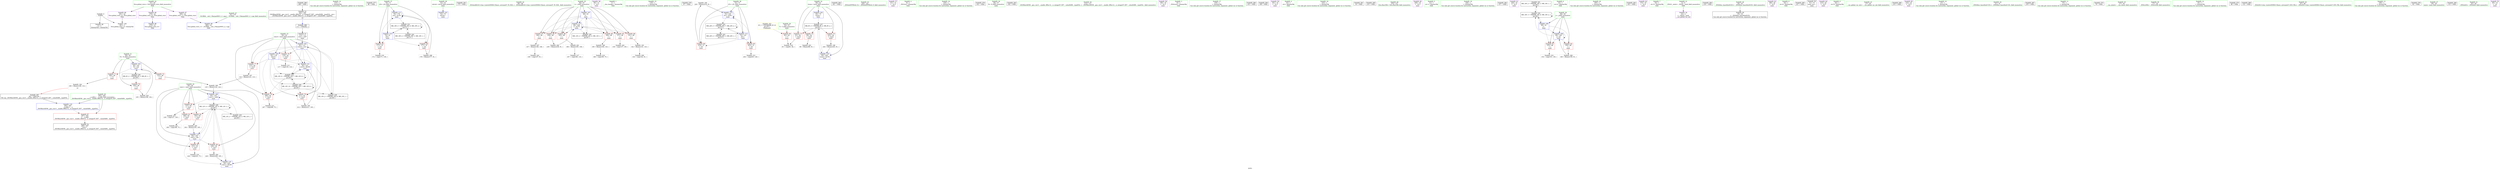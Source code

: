 digraph "SVFG" {
	label="SVFG";

	Node0x564809b90a60 [shape=record,color=grey,label="{NodeID: 0\nNullPtr}"];
	Node0x564809b90a60 -> Node0x564809bae420[style=solid];
	Node0x564809b90a60 -> Node0x564809badfb0[style=solid];
	Node0x564809badce0 [shape=record,color=red,label="{NodeID: 97\n267\<--264\n\<--__x.addr\n_ZSt5floorIiEN9__gnu_cxx11__enable_ifIXsr12__is_integerIT_EE7__valueEdE6__typeES2_\n}"];
	Node0x564809badce0 -> Node0x564809bae7c0[style=solid];
	Node0x564809b914a0 [shape=record,color=green,label="{NodeID: 14\n110\<--1\n\<--dummyObj\nCan only get source location for instruction, argument, global var or function.}"];
	Node0x564809bd6380 [shape=record,color=black,label="{NodeID: 277\n96 = PHI()\n}"];
	Node0x564809bb0f40 [shape=record,color=grey,label="{NodeID: 194\n109 = Binary(108, 110, )\n|{<s0>10}}"];
	Node0x564809bb0f40:s0 -> Node0x564809bd79a0[style=solid,color=red];
	Node0x564809bad8b0 [shape=record,color=blue,label="{NodeID: 111\n70\<--178\nj32\<--inc38\nmain\n}"];
	Node0x564809bad8b0 -> Node0x564809bb09a0[style=dashed];
	Node0x564809bad8b0 -> Node0x564809bb0a70[style=dashed];
	Node0x564809bad8b0 -> Node0x564809bad8b0[style=dashed];
	Node0x564809bad8b0 -> Node0x564809bc25c0[style=dashed];
	Node0x564809bac280 [shape=record,color=green,label="{NodeID: 28\n52\<--53\nretval\<--retval_field_insensitive\nmain\n}"];
	Node0x564809bac280 -> Node0x564809bae0b0[style=solid];
	Node0x564809bd73d0 [shape=record,color=black,label="{NodeID: 291\n175 = PHI()\n}"];
	Node0x564809bb9170 [shape=record,color=grey,label="{NodeID: 208\n178 = Binary(177, 91, )\n}"];
	Node0x564809bb9170 -> Node0x564809bad8b0[style=solid];
	Node0x564809bace30 [shape=record,color=green,label="{NodeID: 42\n98\<--99\n_ZSt4endlIcSt11char_traitsIcEERSt13basic_ostreamIT_T0_ES6_\<--_ZSt4endlIcSt11char_traitsIcEERSt13basic_ostreamIT_T0_ES6__field_insensitive\n}"];
	Node0x564809bba670 [shape=record,color=grey,label="{NodeID: 222\n149 = cmp(147, 91, )\n}"];
	Node0x564809baeb00 [shape=record,color=purple,label="{NodeID: 56\n95\<--12\n\<--.str.1\nmain\n}"];
	Node0x564809bc3ec0 [shape=record,color=black,label="{NodeID: 236\nMR_6V_2 = PHI(MR_6V_3, MR_6V_1, )\npts\{59 \}\n}"];
	Node0x564809bc3ec0 -> Node0x564809baf6f0[style=dashed];
	Node0x564809bc3ec0 -> Node0x564809bae250[style=dashed];
	Node0x564809baf6f0 [shape=record,color=red,label="{NodeID: 70\n104\<--58\n\<--N\nmain\n}"];
	Node0x564809baf6f0 -> Node0x564809bb1b40[style=solid];
	Node0x564809bb0250 [shape=record,color=red,label="{NodeID: 84\n228\<--64\n\<--rem1\nmain\n}"];
	Node0x564809bb0250 -> Node0x564809bb8b70[style=solid];
	Node0x564809b92480 [shape=record,color=green,label="{NodeID: 1\n7\<--1\n__dso_handle\<--dummyObj\nGlob }"];
	Node0x564809baddb0 [shape=record,color=blue,label="{NodeID: 98\n279\<--23\nllvm.global_ctors_0\<--\nGlob }"];
	Node0x564809b90c00 [shape=record,color=green,label="{NodeID: 15\n118\<--1\n\<--dummyObj\nCan only get source location for instruction, argument, global var or function.}"];
	Node0x564809bd6480 [shape=record,color=black,label="{NodeID: 278\n97 = PHI()\n}"];
	Node0x564809bb10c0 [shape=record,color=grey,label="{NodeID: 195\n220 = Binary(219, 91, )\n}"];
	Node0x564809bb10c0 -> Node0x564809bb2c70[style=solid];
	Node0x564809bad980 [shape=record,color=blue,label="{NodeID: 112\n64\<--194\nrem1\<--dec\nmain\n}"];
	Node0x564809bad980 -> Node0x564809bb0180[style=dashed];
	Node0x564809bad980 -> Node0x564809bb0250[style=dashed];
	Node0x564809bad980 -> Node0x564809bb2d40[style=dashed];
	Node0x564809bad980 -> Node0x564809bc16c0[style=dashed];
	Node0x564809bac310 [shape=record,color=green,label="{NodeID: 29\n54\<--55\nT\<--T_field_insensitive\nmain\n}"];
	Node0x564809bac310 -> Node0x564809baf620[style=solid];
	Node0x564809bd74a0 [shape=record,color=black,label="{NodeID: 292\n181 = PHI()\n}"];
	Node0x564809bb92f0 [shape=record,color=grey,label="{NodeID: 209\n144 = cmp(142, 91, )\n}"];
	Node0x564809bacf30 [shape=record,color=green,label="{NodeID: 43\n100\<--101\n_ZNSolsEPFRSoS_E\<--_ZNSolsEPFRSoS_E_field_insensitive\n}"];
	Node0x564809baebd0 [shape=record,color=purple,label="{NodeID: 57\n131\<--14\n\<--.str.2\nmain\n}"];
	Node0x564809bc43c0 [shape=record,color=black,label="{NodeID: 237\nMR_8V_3 = PHI(MR_8V_4, MR_8V_2, )\npts\{61 \}\n}"];
	Node0x564809bc43c0 -> Node0x564809baf960[style=dashed];
	Node0x564809bc43c0 -> Node0x564809bafa30[style=dashed];
	Node0x564809bc43c0 -> Node0x564809bafb00[style=dashed];
	Node0x564809bc43c0 -> Node0x564809bb2ee0[style=dashed];
	Node0x564809baf7c0 [shape=record,color=red,label="{NodeID: 71\n108\<--58\n\<--N\nmain\n}"];
	Node0x564809baf7c0 -> Node0x564809bb0f40[style=solid];
	Node0x564809bb0320 [shape=record,color=red,label="{NodeID: 85\n137\<--66\n\<--i\nmain\n}"];
	Node0x564809bb0320 -> Node0x564809bba370[style=solid];
	Node0x564809b92920 [shape=record,color=green,label="{NodeID: 2\n8\<--1\n_ZSt3cin\<--dummyObj\nGlob }"];
	Node0x564809badeb0 [shape=record,color=blue,label="{NodeID: 99\n280\<--24\nllvm.global_ctors_1\<--_GLOBAL__sub_I_Marjan0003_2_1.cpp\nGlob }"];
	Node0x564809b90cd0 [shape=record,color=green,label="{NodeID: 16\n129\<--1\n\<--dummyObj\nCan only get source location for instruction, argument, global var or function.}"];
	Node0x564809bd6550 [shape=record,color=black,label="{NodeID: 279\n102 = PHI()\n}"];
	Node0x564809bb1240 [shape=record,color=grey,label="{NodeID: 196\n125 = Binary(122, 124, )\n}"];
	Node0x564809bb1240 -> Node0x564809bad4a0[style=solid];
	Node0x564809bada50 [shape=record,color=blue,label="{NodeID: 113\n72\<--143\nj51\<--\nmain\n}"];
	Node0x564809bada50 -> Node0x564809bb0b40[style=dashed];
	Node0x564809bada50 -> Node0x564809badc10[style=dashed];
	Node0x564809bada50 -> Node0x564809bb2c70[style=dashed];
	Node0x564809bada50 -> Node0x564809bc2ac0[style=dashed];
	Node0x564809bac3e0 [shape=record,color=green,label="{NodeID: 30\n56\<--57\nD\<--D_field_insensitive\nmain\n}"];
	Node0x564809bd7570 [shape=record,color=black,label="{NodeID: 293\n192 = PHI()\n}"];
	Node0x564809bb9470 [shape=record,color=grey,label="{NodeID: 210\n224 = cmp(223, 75, )\n}"];
	Node0x564809bad030 [shape=record,color=green,label="{NodeID: 44\n112\<--113\n_ZSt5floorIiEN9__gnu_cxx11__enable_ifIXsr12__is_integerIT_EE7__valueEdE6__typeES2_\<--_ZSt5floorIiEN9__gnu_cxx11__enable_ifIXsr12__is_integerIT_EE7__valueEdE6__typeES2__field_insensitive\n}"];
	Node0x564809baeca0 [shape=record,color=purple,label="{NodeID: 58\n156\<--16\n\<--.str.3\nmain\n}"];
	Node0x564809bc48c0 [shape=record,color=black,label="{NodeID: 238\nMR_10V_2 = PHI(MR_10V_6, MR_10V_1, )\npts\{63 \}\n}"];
	Node0x564809bc48c0 -> Node0x564809bae320[style=dashed];
	Node0x564809baf890 [shape=record,color=red,label="{NodeID: 72\n122\<--58\n\<--N\nmain\n}"];
	Node0x564809baf890 -> Node0x564809bb1240[style=solid];
	Node0x564809bb03f0 [shape=record,color=red,label="{NodeID: 86\n141\<--66\n\<--i\nmain\n}"];
	Node0x564809bb03f0 -> Node0x564809bb0dc0[style=solid];
	Node0x564809b91160 [shape=record,color=green,label="{NodeID: 3\n9\<--1\n_ZSt4cout\<--dummyObj\nGlob }"];
	Node0x564809badfb0 [shape=record,color=blue, style = dotted,label="{NodeID: 100\n281\<--3\nllvm.global_ctors_2\<--dummyVal\nGlob }"];
	Node0x564809b90dd0 [shape=record,color=green,label="{NodeID: 17\n139\<--1\n\<--dummyObj\nCan only get source location for instruction, argument, global var or function.}"];
	Node0x564809bd6680 [shape=record,color=black,label="{NodeID: 280\n103 = PHI()\n}"];
	Node0x564809bb13c0 [shape=record,color=grey,label="{NodeID: 197\n124 = Binary(123, 110, )\n}"];
	Node0x564809bb13c0 -> Node0x564809bb1240[style=solid];
	Node0x564809badb20 [shape=record,color=blue,label="{NodeID: 114\n62\<--212\nrem3\<--dec58\nmain\n}"];
	Node0x564809badb20 -> Node0x564809bc34c0[style=dashed];
	Node0x564809bac4b0 [shape=record,color=green,label="{NodeID: 31\n58\<--59\nN\<--N_field_insensitive\nmain\n}"];
	Node0x564809bac4b0 -> Node0x564809baf6f0[style=solid];
	Node0x564809bac4b0 -> Node0x564809baf7c0[style=solid];
	Node0x564809bac4b0 -> Node0x564809baf890[style=solid];
	Node0x564809bac4b0 -> Node0x564809bae250[style=solid];
	Node0x564809bd7640 [shape=record,color=black,label="{NodeID: 294\n199 = PHI()\n}"];
	Node0x564809bb95f0 [shape=record,color=grey,label="{NodeID: 211\n117 = cmp(116, 118, )\n}"];
	Node0x564809bad130 [shape=record,color=green,label="{NodeID: 45\n264\<--265\n__x.addr\<--__x.addr_field_insensitive\n_ZSt5floorIiEN9__gnu_cxx11__enable_ifIXsr12__is_integerIT_EE7__valueEdE6__typeES2_\n}"];
	Node0x564809bad130 -> Node0x564809badce0[style=solid];
	Node0x564809bad130 -> Node0x564809bb2fb0[style=solid];
	Node0x564809baed70 [shape=record,color=purple,label="{NodeID: 59\n191\<--16\n\<--.str.3\nmain\n}"];
	Node0x564809bc4dc0 [shape=record,color=black,label="{NodeID: 239\nMR_12V_2 = PHI(MR_12V_4, MR_12V_1, )\npts\{65 \}\n}"];
	Node0x564809bc4dc0 -> Node0x564809bad4a0[style=dashed];
	Node0x564809baf960 [shape=record,color=red,label="{NodeID: 73\n81\<--60\n\<--tnum\nmain\n}"];
	Node0x564809baf960 -> Node0x564809bba070[style=solid];
	Node0x564809bca1f0 [shape=record,color=yellow,style=double,label="{NodeID: 253\n4V_1 = ENCHI(MR_4V_0)\npts\{55 \}\nFun[main]}"];
	Node0x564809bca1f0 -> Node0x564809baf620[style=dashed];
	Node0x564809bb04c0 [shape=record,color=red,label="{NodeID: 87\n146\<--66\n\<--i\nmain\n}"];
	Node0x564809bb04c0 -> Node0x564809bb8ff0[style=solid];
	Node0x564809b92560 [shape=record,color=green,label="{NodeID: 4\n10\<--1\n.str\<--dummyObj\nGlob }"];
	Node0x564809bae0b0 [shape=record,color=blue,label="{NodeID: 101\n52\<--75\nretval\<--\nmain\n}"];
	Node0x564809b92120 [shape=record,color=green,label="{NodeID: 18\n143\<--1\n\<--dummyObj\nCan only get source location for instruction, argument, global var or function.}"];
	Node0x564809bd6750 [shape=record,color=black,label="{NodeID: 281\n34 = PHI()\n}"];
	Node0x564809bb1540 [shape=record,color=grey,label="{NodeID: 198\n185 = Binary(184, 143, )\n}"];
	Node0x564809bb1540 -> Node0x564809bb9a70[style=solid];
	Node0x564809bb2c70 [shape=record,color=blue,label="{NodeID: 115\n72\<--220\nj51\<--inc63\nmain\n}"];
	Node0x564809bb2c70 -> Node0x564809bb0b40[style=dashed];
	Node0x564809bb2c70 -> Node0x564809badc10[style=dashed];
	Node0x564809bb2c70 -> Node0x564809bb2c70[style=dashed];
	Node0x564809bb2c70 -> Node0x564809bc2ac0[style=dashed];
	Node0x564809bac580 [shape=record,color=green,label="{NodeID: 32\n60\<--61\ntnum\<--tnum_field_insensitive\nmain\n}"];
	Node0x564809bac580 -> Node0x564809baf960[style=solid];
	Node0x564809bac580 -> Node0x564809bafa30[style=solid];
	Node0x564809bac580 -> Node0x564809bafb00[style=solid];
	Node0x564809bac580 -> Node0x564809bae180[style=solid];
	Node0x564809bac580 -> Node0x564809bb2ee0[style=solid];
	Node0x564809bd7740 [shape=record,color=black,label="{NodeID: 295\n210 = PHI()\n}"];
	Node0x564809bb9770 [shape=record,color=grey,label="{NodeID: 212\n204 = cmp(203, 129, )\n}"];
	Node0x564809bad200 [shape=record,color=green,label="{NodeID: 46\n270\<--271\nllvm.floor.f64\<--llvm.floor.f64_field_insensitive\n}"];
	Node0x564809baee40 [shape=record,color=purple,label="{NodeID: 60\n209\<--16\n\<--.str.3\nmain\n}"];
	Node0x564809bc52c0 [shape=record,color=black,label="{NodeID: 240\nMR_14V_2 = PHI(MR_14V_4, MR_14V_1, )\npts\{67 \}\n}"];
	Node0x564809bc52c0 -> Node0x564809bad570[style=dashed];
	Node0x564809bafa30 [shape=record,color=red,label="{NodeID: 74\n89\<--60\n\<--tnum\nmain\n}"];
	Node0x564809bafa30 -> Node0x564809bb89f0[style=solid];
	Node0x564809bb0590 [shape=record,color=red,label="{NodeID: 88\n165\<--66\n\<--i\nmain\n}"];
	Node0x564809bb0590 -> Node0x564809bb19c0[style=solid];
	Node0x564809b925f0 [shape=record,color=green,label="{NodeID: 5\n12\<--1\n.str.1\<--dummyObj\nGlob }"];
	Node0x564809bae180 [shape=record,color=blue,label="{NodeID: 102\n60\<--75\ntnum\<--\nmain\n}"];
	Node0x564809bae180 -> Node0x564809bc43c0[style=dashed];
	Node0x564809b921e0 [shape=record,color=green,label="{NodeID: 19\n148\<--1\n\<--dummyObj\nCan only get source location for instruction, argument, global var or function.}"];
	Node0x564809bd6820 [shape=record,color=black,label="{NodeID: 282\n157 = PHI()\n}"];
	Node0x564809bb16c0 [shape=record,color=grey,label="{NodeID: 199\n244 = Binary(243, 91, )\n}"];
	Node0x564809bb16c0 -> Node0x564809bb2ee0[style=solid];
	Node0x564809bb2d40 [shape=record,color=blue,label="{NodeID: 116\n64\<--229\nrem1\<--dec68\nmain\n}"];
	Node0x564809bb2d40 -> Node0x564809bc16c0[style=dashed];
	Node0x564809bac650 [shape=record,color=green,label="{NodeID: 33\n62\<--63\nrem3\<--rem3_field_insensitive\nmain\n}"];
	Node0x564809bac650 -> Node0x564809bafbd0[style=solid];
	Node0x564809bac650 -> Node0x564809bafca0[style=solid];
	Node0x564809bac650 -> Node0x564809bafd70[style=solid];
	Node0x564809bac650 -> Node0x564809bafe40[style=solid];
	Node0x564809bac650 -> Node0x564809bae320[style=solid];
	Node0x564809bac650 -> Node0x564809bad3d0[style=solid];
	Node0x564809bac650 -> Node0x564809badb20[style=solid];
	Node0x564809bd7840 [shape=record,color=black,label="{NodeID: 296\n269 = PHI()\n}"];
	Node0x564809bd7840 -> Node0x564809bae890[style=solid];
	Node0x564809bb98f0 [shape=record,color=grey,label="{NodeID: 213\n207 = cmp(206, 75, )\n}"];
	Node0x564809bad300 [shape=record,color=green,label="{NodeID: 47\n24\<--275\n_GLOBAL__sub_I_Marjan0003_2_1.cpp\<--_GLOBAL__sub_I_Marjan0003_2_1.cpp_field_insensitive\n}"];
	Node0x564809bad300 -> Node0x564809badeb0[style=solid];
	Node0x564809baef10 [shape=record,color=purple,label="{NodeID: 61\n226\<--16\n\<--.str.3\nmain\n}"];
	Node0x564809bc57c0 [shape=record,color=black,label="{NodeID: 241\nMR_16V_2 = PHI(MR_16V_3, MR_16V_1, )\npts\{69 \}\n}"];
	Node0x564809bc57c0 -> Node0x564809bc20c0[style=dashed];
	Node0x564809bafb00 [shape=record,color=red,label="{NodeID: 75\n243\<--60\n\<--tnum\nmain\n}"];
	Node0x564809bafb00 -> Node0x564809bb16c0[style=solid];
	Node0x564809bb0660 [shape=record,color=red,label="{NodeID: 89\n184\<--66\n\<--i\nmain\n}"];
	Node0x564809bb0660 -> Node0x564809bb1540[style=solid];
	Node0x564809b90ee0 [shape=record,color=green,label="{NodeID: 6\n14\<--1\n.str.2\<--dummyObj\nGlob }"];
	Node0x564809bae250 [shape=record,color=blue,label="{NodeID: 103\n58\<--105\nN\<--sub\nmain\n}"];
	Node0x564809bae250 -> Node0x564809baf7c0[style=dashed];
	Node0x564809bae250 -> Node0x564809baf890[style=dashed];
	Node0x564809bae250 -> Node0x564809bc3ec0[style=dashed];
	Node0x564809b922e0 [shape=record,color=green,label="{NodeID: 20\n195\<--1\n\<--dummyObj\nCan only get source location for instruction, argument, global var or function.}"];
	Node0x564809bd6920 [shape=record,color=black,label="{NodeID: 283\n163 = PHI()\n}"];
	Node0x564809bb1840 [shape=record,color=grey,label="{NodeID: 200\n239 = Binary(238, 91, )\n}"];
	Node0x564809bb1840 -> Node0x564809bb2e10[style=solid];
	Node0x564809bb2e10 [shape=record,color=blue,label="{NodeID: 117\n66\<--239\ni\<--inc75\nmain\n}"];
	Node0x564809bb2e10 -> Node0x564809bb0320[style=dashed];
	Node0x564809bb2e10 -> Node0x564809bb03f0[style=dashed];
	Node0x564809bb2e10 -> Node0x564809bb04c0[style=dashed];
	Node0x564809bb2e10 -> Node0x564809bb0590[style=dashed];
	Node0x564809bb2e10 -> Node0x564809bb0660[style=dashed];
	Node0x564809bb2e10 -> Node0x564809bb0730[style=dashed];
	Node0x564809bb2e10 -> Node0x564809bb2e10[style=dashed];
	Node0x564809bb2e10 -> Node0x564809bc52c0[style=dashed];
	Node0x564809bac720 [shape=record,color=green,label="{NodeID: 34\n64\<--65\nrem1\<--rem1_field_insensitive\nmain\n}"];
	Node0x564809bac720 -> Node0x564809baff10[style=solid];
	Node0x564809bac720 -> Node0x564809baffe0[style=solid];
	Node0x564809bac720 -> Node0x564809bb00b0[style=solid];
	Node0x564809bac720 -> Node0x564809bb0180[style=solid];
	Node0x564809bac720 -> Node0x564809bb0250[style=solid];
	Node0x564809bac720 -> Node0x564809bad4a0[style=solid];
	Node0x564809bac720 -> Node0x564809bad980[style=solid];
	Node0x564809bac720 -> Node0x564809bb2d40[style=solid];
	Node0x564809bd79a0 [shape=record,color=black,label="{NodeID: 297\n263 = PHI(109, )\n0th arg _ZSt5floorIiEN9__gnu_cxx11__enable_ifIXsr12__is_integerIT_EE7__valueEdE6__typeES2_ }"];
	Node0x564809bd79a0 -> Node0x564809bb2fb0[style=solid];
	Node0x564809bb9a70 [shape=record,color=grey,label="{NodeID: 214\n186 = cmp(185, 75, )\n}"];
	Node0x564809bae420 [shape=record,color=black,label="{NodeID: 48\n2\<--3\ndummyVal\<--dummyVal\n}"];
	Node0x564809bc16c0 [shape=record,color=black,label="{NodeID: 228\nMR_12V_4 = PHI(MR_12V_9, MR_12V_3, )\npts\{65 \}\n}"];
	Node0x564809bc16c0 -> Node0x564809baffe0[style=dashed];
	Node0x564809bc16c0 -> Node0x564809bb00b0[style=dashed];
	Node0x564809bc16c0 -> Node0x564809bb0180[style=dashed];
	Node0x564809bc16c0 -> Node0x564809bb0250[style=dashed];
	Node0x564809bc16c0 -> Node0x564809bad980[style=dashed];
	Node0x564809bc16c0 -> Node0x564809bb2d40[style=dashed];
	Node0x564809bc16c0 -> Node0x564809bc16c0[style=dashed];
	Node0x564809bc16c0 -> Node0x564809bc4dc0[style=dashed];
	Node0x564809baefe0 [shape=record,color=purple,label="{NodeID: 62\n174\<--18\n\<--.str.4\nmain\n}"];
	Node0x564809bc5cc0 [shape=record,color=black,label="{NodeID: 242\nMR_18V_2 = PHI(MR_18V_3, MR_18V_1, )\npts\{71 \}\n}"];
	Node0x564809bc5cc0 -> Node0x564809bc25c0[style=dashed];
	Node0x564809bafbd0 [shape=record,color=red,label="{NodeID: 76\n116\<--62\n\<--rem3\nmain\n}"];
	Node0x564809bafbd0 -> Node0x564809bb95f0[style=solid];
	Node0x564809bb0730 [shape=record,color=red,label="{NodeID: 90\n238\<--66\n\<--i\nmain\n}"];
	Node0x564809bb0730 -> Node0x564809bb1840[style=solid];
	Node0x564809b90f70 [shape=record,color=green,label="{NodeID: 7\n16\<--1\n.str.3\<--dummyObj\nGlob }"];
	Node0x564809bae320 [shape=record,color=blue,label="{NodeID: 104\n62\<--114\nrem3\<--conv\nmain\n}"];
	Node0x564809bae320 -> Node0x564809bafbd0[style=dashed];
	Node0x564809bae320 -> Node0x564809bafca0[style=dashed];
	Node0x564809bae320 -> Node0x564809bafd70[style=dashed];
	Node0x564809bae320 -> Node0x564809bafe40[style=dashed];
	Node0x564809bae320 -> Node0x564809bad3d0[style=dashed];
	Node0x564809bae320 -> Node0x564809badb20[style=dashed];
	Node0x564809bae320 -> Node0x564809bc34c0[style=dashed];
	Node0x564809bae320 -> Node0x564809bc48c0[style=dashed];
	Node0x564809bae320 -> Node0x564809bc7fc0[style=dashed];
	Node0x564809b931a0 [shape=record,color=green,label="{NodeID: 21\n4\<--6\n_ZStL8__ioinit\<--_ZStL8__ioinit_field_insensitive\nGlob }"];
	Node0x564809b931a0 -> Node0x564809bae960[style=solid];
	Node0x564809bd6a20 [shape=record,color=black,label="{NodeID: 284\n216 = PHI()\n}"];
	Node0x564809bb19c0 [shape=record,color=grey,label="{NodeID: 201\n166 = Binary(165, 148, )\n}"];
	Node0x564809bb19c0 -> Node0x564809bb9ef0[style=solid];
	Node0x564809bb2ee0 [shape=record,color=blue,label="{NodeID: 118\n60\<--244\ntnum\<--inc78\nmain\n}"];
	Node0x564809bb2ee0 -> Node0x564809bc43c0[style=dashed];
	Node0x564809bac7f0 [shape=record,color=green,label="{NodeID: 35\n66\<--67\ni\<--i_field_insensitive\nmain\n}"];
	Node0x564809bac7f0 -> Node0x564809bb0320[style=solid];
	Node0x564809bac7f0 -> Node0x564809bb03f0[style=solid];
	Node0x564809bac7f0 -> Node0x564809bb04c0[style=solid];
	Node0x564809bac7f0 -> Node0x564809bb0590[style=solid];
	Node0x564809bac7f0 -> Node0x564809bb0660[style=solid];
	Node0x564809bac7f0 -> Node0x564809bb0730[style=solid];
	Node0x564809bac7f0 -> Node0x564809bad570[style=solid];
	Node0x564809bac7f0 -> Node0x564809bb2e10[style=solid];
	Node0x564809bb9bf0 [shape=record,color=grey,label="{NodeID: 215\n128 = cmp(127, 129, )\n}"];
	Node0x564809bae520 [shape=record,color=black,label="{NodeID: 49\n35\<--36\n\<--_ZNSt8ios_base4InitD1Ev\nCan only get source location for instruction, argument, global var or function.}"];
	Node0x564809baf0b0 [shape=record,color=purple,label="{NodeID: 63\n198\<--20\n\<--.str.5\nmain\n}"];
	Node0x564809bc61c0 [shape=record,color=black,label="{NodeID: 243\nMR_20V_2 = PHI(MR_20V_3, MR_20V_1, )\npts\{73 \}\n}"];
	Node0x564809bc61c0 -> Node0x564809bc2ac0[style=dashed];
	Node0x564809bafca0 [shape=record,color=red,label="{NodeID: 77\n123\<--62\n\<--rem3\nmain\n}"];
	Node0x564809bafca0 -> Node0x564809bb13c0[style=solid];
	Node0x564809bb0800 [shape=record,color=red,label="{NodeID: 91\n153\<--68\n\<--j\nmain\n}"];
	Node0x564809bb0800 -> Node0x564809bba1f0[style=solid];
	Node0x564809b926e0 [shape=record,color=green,label="{NodeID: 8\n18\<--1\n.str.4\<--dummyObj\nGlob }"];
	Node0x564809bad3d0 [shape=record,color=blue,label="{NodeID: 105\n62\<--118\nrem3\<--\nmain\n}"];
	Node0x564809bad3d0 -> Node0x564809bafca0[style=dashed];
	Node0x564809bad3d0 -> Node0x564809bafd70[style=dashed];
	Node0x564809bad3d0 -> Node0x564809bafe40[style=dashed];
	Node0x564809bad3d0 -> Node0x564809badb20[style=dashed];
	Node0x564809bad3d0 -> Node0x564809bc34c0[style=dashed];
	Node0x564809bad3d0 -> Node0x564809bc48c0[style=dashed];
	Node0x564809bad3d0 -> Node0x564809bc7fc0[style=dashed];
	Node0x564809b932a0 [shape=record,color=green,label="{NodeID: 22\n22\<--26\nllvm.global_ctors\<--llvm.global_ctors_field_insensitive\nGlob }"];
	Node0x564809b932a0 -> Node0x564809baf320[style=solid];
	Node0x564809b932a0 -> Node0x564809baf420[style=solid];
	Node0x564809b932a0 -> Node0x564809baf520[style=solid];
	Node0x564809bd6dd0 [shape=record,color=black,label="{NodeID: 285\n227 = PHI()\n}"];
	Node0x564809bb1b40 [shape=record,color=grey,label="{NodeID: 202\n105 = Binary(106, 104, )\n}"];
	Node0x564809bb1b40 -> Node0x564809bae250[style=solid];
	Node0x564809bb2fb0 [shape=record,color=blue,label="{NodeID: 119\n264\<--263\n__x.addr\<--__x\n_ZSt5floorIiEN9__gnu_cxx11__enable_ifIXsr12__is_integerIT_EE7__valueEdE6__typeES2_\n}"];
	Node0x564809bb2fb0 -> Node0x564809badce0[style=dashed];
	Node0x564809bac8c0 [shape=record,color=green,label="{NodeID: 36\n68\<--69\nj\<--j_field_insensitive\nmain\n}"];
	Node0x564809bac8c0 -> Node0x564809bb0800[style=solid];
	Node0x564809bac8c0 -> Node0x564809bb08d0[style=solid];
	Node0x564809bac8c0 -> Node0x564809bad640[style=solid];
	Node0x564809bac8c0 -> Node0x564809bad710[style=solid];
	Node0x564809bb9d70 [shape=record,color=grey,label="{NodeID: 216\n172 = cmp(171, 139, )\n}"];
	Node0x564809bae620 [shape=record,color=black,label="{NodeID: 50\n51\<--75\nmain_ret\<--\nmain\n}"];
	Node0x564809bc20c0 [shape=record,color=black,label="{NodeID: 230\nMR_16V_3 = PHI(MR_16V_8, MR_16V_2, )\npts\{69 \}\n}"];
	Node0x564809bc20c0 -> Node0x564809bad640[style=dashed];
	Node0x564809bc20c0 -> Node0x564809bc20c0[style=dashed];
	Node0x564809bc20c0 -> Node0x564809bc57c0[style=dashed];
	Node0x564809baf180 [shape=record,color=purple,label="{NodeID: 64\n215\<--20\n\<--.str.5\nmain\n}"];
	Node0x564809bafd70 [shape=record,color=red,label="{NodeID: 78\n206\<--62\n\<--rem3\nmain\n}"];
	Node0x564809bafd70 -> Node0x564809bb98f0[style=solid];
	Node0x564809bb08d0 [shape=record,color=red,label="{NodeID: 92\n159\<--68\n\<--j\nmain\n}"];
	Node0x564809bb08d0 -> Node0x564809bb8e70[style=solid];
	Node0x564809b92770 [shape=record,color=green,label="{NodeID: 9\n20\<--1\n.str.5\<--dummyObj\nGlob }"];
	Node0x564809bad4a0 [shape=record,color=blue,label="{NodeID: 106\n64\<--125\nrem1\<--sub9\nmain\n}"];
	Node0x564809bad4a0 -> Node0x564809baff10[style=dashed];
	Node0x564809bad4a0 -> Node0x564809bc16c0[style=dashed];
	Node0x564809b933a0 [shape=record,color=green,label="{NodeID: 23\n27\<--28\n__cxx_global_var_init\<--__cxx_global_var_init_field_insensitive\n}"];
	Node0x564809bd6ea0 [shape=record,color=black,label="{NodeID: 286\n233 = PHI()\n}"];
	Node0x564809bb89f0 [shape=record,color=grey,label="{NodeID: 203\n90 = Binary(89, 91, )\n}"];
	Node0x564809bac990 [shape=record,color=green,label="{NodeID: 37\n70\<--71\nj32\<--j32_field_insensitive\nmain\n}"];
	Node0x564809bac990 -> Node0x564809bb09a0[style=solid];
	Node0x564809bac990 -> Node0x564809bb0a70[style=solid];
	Node0x564809bac990 -> Node0x564809bad7e0[style=solid];
	Node0x564809bac990 -> Node0x564809bad8b0[style=solid];
	Node0x564809bb9ef0 [shape=record,color=grey,label="{NodeID: 217\n167 = cmp(166, 110, )\n}"];
	Node0x564809bae6f0 [shape=record,color=black,label="{NodeID: 51\n114\<--111\nconv\<--call7\nmain\n}"];
	Node0x564809bae6f0 -> Node0x564809bae320[style=solid];
	Node0x564809bc25c0 [shape=record,color=black,label="{NodeID: 231\nMR_18V_3 = PHI(MR_18V_8, MR_18V_2, )\npts\{71 \}\n}"];
	Node0x564809bc25c0 -> Node0x564809bad7e0[style=dashed];
	Node0x564809bc25c0 -> Node0x564809bc25c0[style=dashed];
	Node0x564809bc25c0 -> Node0x564809bc5cc0[style=dashed];
	Node0x564809baf250 [shape=record,color=purple,label="{NodeID: 65\n232\<--20\n\<--.str.5\nmain\n}"];
	Node0x564809bafe40 [shape=record,color=red,label="{NodeID: 79\n211\<--62\n\<--rem3\nmain\n}"];
	Node0x564809bafe40 -> Node0x564809bb0c40[style=solid];
	Node0x564809bb09a0 [shape=record,color=red,label="{NodeID: 93\n171\<--70\n\<--j32\nmain\n}"];
	Node0x564809bb09a0 -> Node0x564809bb9d70[style=solid];
	Node0x564809b91eb0 [shape=record,color=green,label="{NodeID: 10\n23\<--1\n\<--dummyObj\nCan only get source location for instruction, argument, global var or function.}"];
	Node0x564809bad570 [shape=record,color=blue,label="{NodeID: 107\n66\<--91\ni\<--\nmain\n}"];
	Node0x564809bad570 -> Node0x564809bb0320[style=dashed];
	Node0x564809bad570 -> Node0x564809bb03f0[style=dashed];
	Node0x564809bad570 -> Node0x564809bb04c0[style=dashed];
	Node0x564809bad570 -> Node0x564809bb0590[style=dashed];
	Node0x564809bad570 -> Node0x564809bb0660[style=dashed];
	Node0x564809bad570 -> Node0x564809bb0730[style=dashed];
	Node0x564809bad570 -> Node0x564809bb2e10[style=dashed];
	Node0x564809bad570 -> Node0x564809bc52c0[style=dashed];
	Node0x564809b934a0 [shape=record,color=green,label="{NodeID: 24\n31\<--32\n_ZNSt8ios_base4InitC1Ev\<--_ZNSt8ios_base4InitC1Ev_field_insensitive\n}"];
	Node0x564809bd6f70 [shape=record,color=black,label="{NodeID: 287\n235 = PHI()\n}"];
	Node0x564809bb8b70 [shape=record,color=grey,label="{NodeID: 204\n229 = Binary(228, 195, )\n}"];
	Node0x564809bb8b70 -> Node0x564809bb2d40[style=solid];
	Node0x564809baca60 [shape=record,color=green,label="{NodeID: 38\n72\<--73\nj51\<--j51_field_insensitive\nmain\n}"];
	Node0x564809baca60 -> Node0x564809bb0b40[style=solid];
	Node0x564809baca60 -> Node0x564809badc10[style=solid];
	Node0x564809baca60 -> Node0x564809bada50[style=solid];
	Node0x564809baca60 -> Node0x564809bb2c70[style=solid];
	Node0x564809bba070 [shape=record,color=grey,label="{NodeID: 218\n83 = cmp(81, 82, )\n}"];
	Node0x564809bae7c0 [shape=record,color=black,label="{NodeID: 52\n268\<--267\nconv\<--\n_ZSt5floorIiEN9__gnu_cxx11__enable_ifIXsr12__is_integerIT_EE7__valueEdE6__typeES2_\n}"];
	Node0x564809bc2ac0 [shape=record,color=black,label="{NodeID: 232\nMR_20V_3 = PHI(MR_20V_7, MR_20V_2, )\npts\{73 \}\n}"];
	Node0x564809bc2ac0 -> Node0x564809bada50[style=dashed];
	Node0x564809bc2ac0 -> Node0x564809bc2ac0[style=dashed];
	Node0x564809bc2ac0 -> Node0x564809bc61c0[style=dashed];
	Node0x564809baf320 [shape=record,color=purple,label="{NodeID: 66\n279\<--22\nllvm.global_ctors_0\<--llvm.global_ctors\nGlob }"];
	Node0x564809baf320 -> Node0x564809baddb0[style=solid];
	Node0x564809baff10 [shape=record,color=red,label="{NodeID: 80\n127\<--64\n\<--rem1\nmain\n}"];
	Node0x564809baff10 -> Node0x564809bb9bf0[style=solid];
	Node0x564809bb0a70 [shape=record,color=red,label="{NodeID: 94\n177\<--70\n\<--j32\nmain\n}"];
	Node0x564809bb0a70 -> Node0x564809bb9170[style=solid];
	Node0x564809b91f80 [shape=record,color=green,label="{NodeID: 11\n75\<--1\n\<--dummyObj\nCan only get source location for instruction, argument, global var or function.}"];
	Node0x564809bd5620 [shape=record,color=black,label="{NodeID: 274\n76 = PHI()\n}"];
	Node0x564809bad640 [shape=record,color=blue,label="{NodeID: 108\n68\<--91\nj\<--\nmain\n}"];
	Node0x564809bad640 -> Node0x564809bb0800[style=dashed];
	Node0x564809bad640 -> Node0x564809bb08d0[style=dashed];
	Node0x564809bad640 -> Node0x564809bad710[style=dashed];
	Node0x564809bad640 -> Node0x564809bc20c0[style=dashed];
	Node0x564809b935a0 [shape=record,color=green,label="{NodeID: 25\n37\<--38\n__cxa_atexit\<--__cxa_atexit_field_insensitive\n}"];
	Node0x564809bd7040 [shape=record,color=black,label="{NodeID: 288\n111 = PHI(262, )\n}"];
	Node0x564809bd7040 -> Node0x564809bae6f0[style=solid];
	Node0x564809bb8cf0 [shape=record,color=grey,label="{NodeID: 205\n194 = Binary(193, 195, )\n}"];
	Node0x564809bb8cf0 -> Node0x564809bad980[style=solid];
	Node0x564809bacb30 [shape=record,color=green,label="{NodeID: 39\n77\<--78\n_ZNSirsERi\<--_ZNSirsERi_field_insensitive\n}"];
	Node0x564809bba1f0 [shape=record,color=grey,label="{NodeID: 219\n154 = cmp(153, 139, )\n}"];
	Node0x564809bae890 [shape=record,color=black,label="{NodeID: 53\n262\<--269\n_ZSt5floorIiEN9__gnu_cxx11__enable_ifIXsr12__is_integerIT_EE7__valueEdE6__typeES2__ret\<--\n_ZSt5floorIiEN9__gnu_cxx11__enable_ifIXsr12__is_integerIT_EE7__valueEdE6__typeES2_\n|{<s0>10}}"];
	Node0x564809bae890:s0 -> Node0x564809bd7040[style=solid,color=blue];
	Node0x564809baf420 [shape=record,color=purple,label="{NodeID: 67\n280\<--22\nllvm.global_ctors_1\<--llvm.global_ctors\nGlob }"];
	Node0x564809baf420 -> Node0x564809badeb0[style=solid];
	Node0x564809baffe0 [shape=record,color=red,label="{NodeID: 81\n188\<--64\n\<--rem1\nmain\n}"];
	Node0x564809baffe0 -> Node0x564809bba4f0[style=solid];
	Node0x564809bb0b40 [shape=record,color=red,label="{NodeID: 95\n203\<--72\n\<--j51\nmain\n}"];
	Node0x564809bb0b40 -> Node0x564809bb9770[style=solid];
	Node0x564809b91300 [shape=record,color=green,label="{NodeID: 12\n91\<--1\n\<--dummyObj\nCan only get source location for instruction, argument, global var or function.}"];
	Node0x5648099441d0 [shape=record,color=black,label="{NodeID: 275\n86 = PHI()\n}"];
	Node0x564809bb0c40 [shape=record,color=grey,label="{NodeID: 192\n212 = Binary(211, 195, )\n}"];
	Node0x564809bb0c40 -> Node0x564809badb20[style=solid];
	Node0x564809bad710 [shape=record,color=blue,label="{NodeID: 109\n68\<--160\nj\<--inc\nmain\n}"];
	Node0x564809bad710 -> Node0x564809bb0800[style=dashed];
	Node0x564809bad710 -> Node0x564809bb08d0[style=dashed];
	Node0x564809bad710 -> Node0x564809bad710[style=dashed];
	Node0x564809bad710 -> Node0x564809bc20c0[style=dashed];
	Node0x564809b936a0 [shape=record,color=green,label="{NodeID: 26\n36\<--42\n_ZNSt8ios_base4InitD1Ev\<--_ZNSt8ios_base4InitD1Ev_field_insensitive\n}"];
	Node0x564809b936a0 -> Node0x564809bae520[style=solid];
	Node0x564809bd7230 [shape=record,color=black,label="{NodeID: 289\n132 = PHI()\n}"];
	Node0x564809bb8e70 [shape=record,color=grey,label="{NodeID: 206\n160 = Binary(159, 91, )\n}"];
	Node0x564809bb8e70 -> Node0x564809bad710[style=solid];
	Node0x564809bacc30 [shape=record,color=green,label="{NodeID: 40\n87\<--88\n_ZStlsISt11char_traitsIcEERSt13basic_ostreamIcT_ES5_PKc\<--_ZStlsISt11char_traitsIcEERSt13basic_ostreamIcT_ES5_PKc_field_insensitive\n}"];
	Node0x564809bba370 [shape=record,color=grey,label="{NodeID: 220\n138 = cmp(137, 139, )\n}"];
	Node0x564809bae960 [shape=record,color=purple,label="{NodeID: 54\n33\<--4\n\<--_ZStL8__ioinit\n__cxx_global_var_init\n}"];
	Node0x564809bc34c0 [shape=record,color=black,label="{NodeID: 234\nMR_10V_9 = PHI(MR_10V_7, MR_10V_8, )\npts\{63 \}\n}"];
	Node0x564809bc34c0 -> Node0x564809bafd70[style=dashed];
	Node0x564809bc34c0 -> Node0x564809bafe40[style=dashed];
	Node0x564809bc34c0 -> Node0x564809badb20[style=dashed];
	Node0x564809bc34c0 -> Node0x564809bc34c0[style=dashed];
	Node0x564809bc34c0 -> Node0x564809bc7fc0[style=dashed];
	Node0x564809baf520 [shape=record,color=purple,label="{NodeID: 68\n281\<--22\nllvm.global_ctors_2\<--llvm.global_ctors\nGlob }"];
	Node0x564809baf520 -> Node0x564809badfb0[style=solid];
	Node0x564809bb00b0 [shape=record,color=red,label="{NodeID: 82\n193\<--64\n\<--rem1\nmain\n}"];
	Node0x564809bb00b0 -> Node0x564809bb8cf0[style=solid];
	Node0x564809badc10 [shape=record,color=red,label="{NodeID: 96\n219\<--72\n\<--j51\nmain\n}"];
	Node0x564809badc10 -> Node0x564809bb10c0[style=solid];
	Node0x564809b913d0 [shape=record,color=green,label="{NodeID: 13\n106\<--1\n\<--dummyObj\nCan only get source location for instruction, argument, global var or function.}"];
	Node0x564809bd6280 [shape=record,color=black,label="{NodeID: 276\n92 = PHI()\n}"];
	Node0x564809bb0dc0 [shape=record,color=grey,label="{NodeID: 193\n142 = Binary(141, 143, )\n}"];
	Node0x564809bb0dc0 -> Node0x564809bb92f0[style=solid];
	Node0x564809bad7e0 [shape=record,color=blue,label="{NodeID: 110\n70\<--91\nj32\<--\nmain\n}"];
	Node0x564809bad7e0 -> Node0x564809bb09a0[style=dashed];
	Node0x564809bad7e0 -> Node0x564809bb0a70[style=dashed];
	Node0x564809bad7e0 -> Node0x564809bad8b0[style=dashed];
	Node0x564809bad7e0 -> Node0x564809bc25c0[style=dashed];
	Node0x564809b937a0 [shape=record,color=green,label="{NodeID: 27\n49\<--50\nmain\<--main_field_insensitive\n}"];
	Node0x564809bd7300 [shape=record,color=black,label="{NodeID: 290\n133 = PHI()\n}"];
	Node0x564809bb8ff0 [shape=record,color=grey,label="{NodeID: 207\n147 = Binary(146, 148, )\n}"];
	Node0x564809bb8ff0 -> Node0x564809bba670[style=solid];
	Node0x564809bacd30 [shape=record,color=green,label="{NodeID: 41\n93\<--94\n_ZNSolsEi\<--_ZNSolsEi_field_insensitive\n}"];
	Node0x564809bba4f0 [shape=record,color=grey,label="{NodeID: 221\n189 = cmp(188, 75, )\n}"];
	Node0x564809baea30 [shape=record,color=purple,label="{NodeID: 55\n85\<--10\n\<--.str\nmain\n}"];
	Node0x564809baf620 [shape=record,color=red,label="{NodeID: 69\n82\<--54\n\<--T\nmain\n}"];
	Node0x564809baf620 -> Node0x564809bba070[style=solid];
	Node0x564809bc7fc0 [shape=record,color=black,label="{NodeID: 249\nMR_10V_10 = PHI(MR_10V_7, MR_10V_6, )\npts\{63 \}\n}"];
	Node0x564809bc7fc0 -> Node0x564809bafd70[style=dashed];
	Node0x564809bc7fc0 -> Node0x564809bafe40[style=dashed];
	Node0x564809bc7fc0 -> Node0x564809badb20[style=dashed];
	Node0x564809bc7fc0 -> Node0x564809bc34c0[style=dashed];
	Node0x564809bc7fc0 -> Node0x564809bc48c0[style=dashed];
	Node0x564809bc7fc0 -> Node0x564809bc7fc0[style=dashed];
	Node0x564809bb0180 [shape=record,color=red,label="{NodeID: 83\n223\<--64\n\<--rem1\nmain\n}"];
	Node0x564809bb0180 -> Node0x564809bb9470[style=solid];
}
